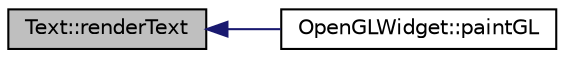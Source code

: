 digraph "Text::renderText"
{
  edge [fontname="Helvetica",fontsize="10",labelfontname="Helvetica",labelfontsize="10"];
  node [fontname="Helvetica",fontsize="10",shape=record];
  rankdir="LR";
  Node1 [label="Text::renderText",height=0.2,width=0.4,color="black", fillcolor="grey75", style="filled" fontcolor="black"];
  Node1 -> Node2 [dir="back",color="midnightblue",fontsize="10",style="solid",fontname="Helvetica"];
  Node2 [label="OpenGLWidget::paintGL",height=0.2,width=0.4,color="black", fillcolor="white", style="filled",URL="$class_open_g_l_widget.html#a260a543726f601659cbd1809b90f9e4b",tooltip="this is called everytime we want to draw the scene "];
}
